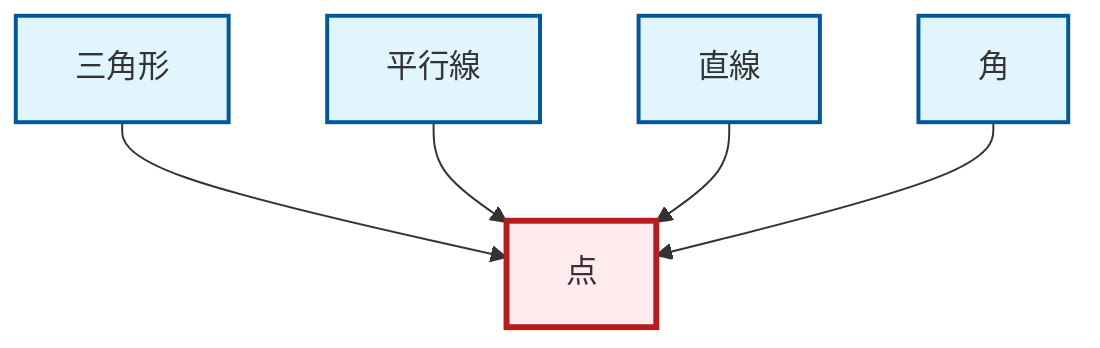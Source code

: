 graph TD
    classDef definition fill:#e1f5fe,stroke:#01579b,stroke-width:2px
    classDef theorem fill:#f3e5f5,stroke:#4a148c,stroke-width:2px
    classDef axiom fill:#fff3e0,stroke:#e65100,stroke-width:2px
    classDef example fill:#e8f5e9,stroke:#1b5e20,stroke-width:2px
    classDef current fill:#ffebee,stroke:#b71c1c,stroke-width:3px
    def-line["直線"]:::definition
    def-angle["角"]:::definition
    def-parallel["平行線"]:::definition
    def-triangle["三角形"]:::definition
    def-point["点"]:::definition
    def-triangle --> def-point
    def-parallel --> def-point
    def-line --> def-point
    def-angle --> def-point
    class def-point current
